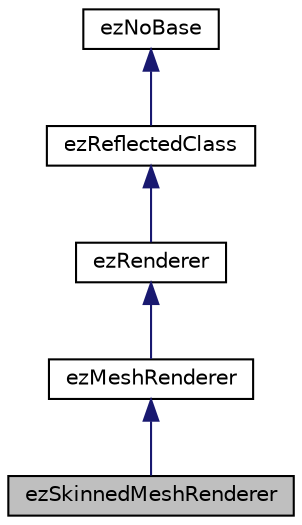 digraph "ezSkinnedMeshRenderer"
{
 // LATEX_PDF_SIZE
  edge [fontname="Helvetica",fontsize="10",labelfontname="Helvetica",labelfontsize="10"];
  node [fontname="Helvetica",fontsize="10",shape=record];
  Node1 [label="ezSkinnedMeshRenderer",height=0.2,width=0.4,color="black", fillcolor="grey75", style="filled", fontcolor="black",tooltip="Implements rendering of skinned meshes."];
  Node2 -> Node1 [dir="back",color="midnightblue",fontsize="10",style="solid",fontname="Helvetica"];
  Node2 [label="ezMeshRenderer",height=0.2,width=0.4,color="black", fillcolor="white", style="filled",URL="$d8/d5e/classez_mesh_renderer.htm",tooltip="Implements rendering of static meshes."];
  Node3 -> Node2 [dir="back",color="midnightblue",fontsize="10",style="solid",fontname="Helvetica"];
  Node3 [label="ezRenderer",height=0.2,width=0.4,color="black", fillcolor="white", style="filled",URL="$d5/daa/classez_renderer.htm",tooltip="This is the base class for types that handle rendering of different object types."];
  Node4 -> Node3 [dir="back",color="midnightblue",fontsize="10",style="solid",fontname="Helvetica"];
  Node4 [label="ezReflectedClass",height=0.2,width=0.4,color="black", fillcolor="white", style="filled",URL="$db/d45/classez_reflected_class.htm",tooltip="All classes that should be dynamically reflectable, need to be derived from this base class."];
  Node5 -> Node4 [dir="back",color="midnightblue",fontsize="10",style="solid",fontname="Helvetica"];
  Node5 [label="ezNoBase",height=0.2,width=0.4,color="black", fillcolor="white", style="filled",URL="$d4/d02/classez_no_base.htm",tooltip="Dummy type to pass to templates and macros that expect a base type for a class that has no base."];
}
